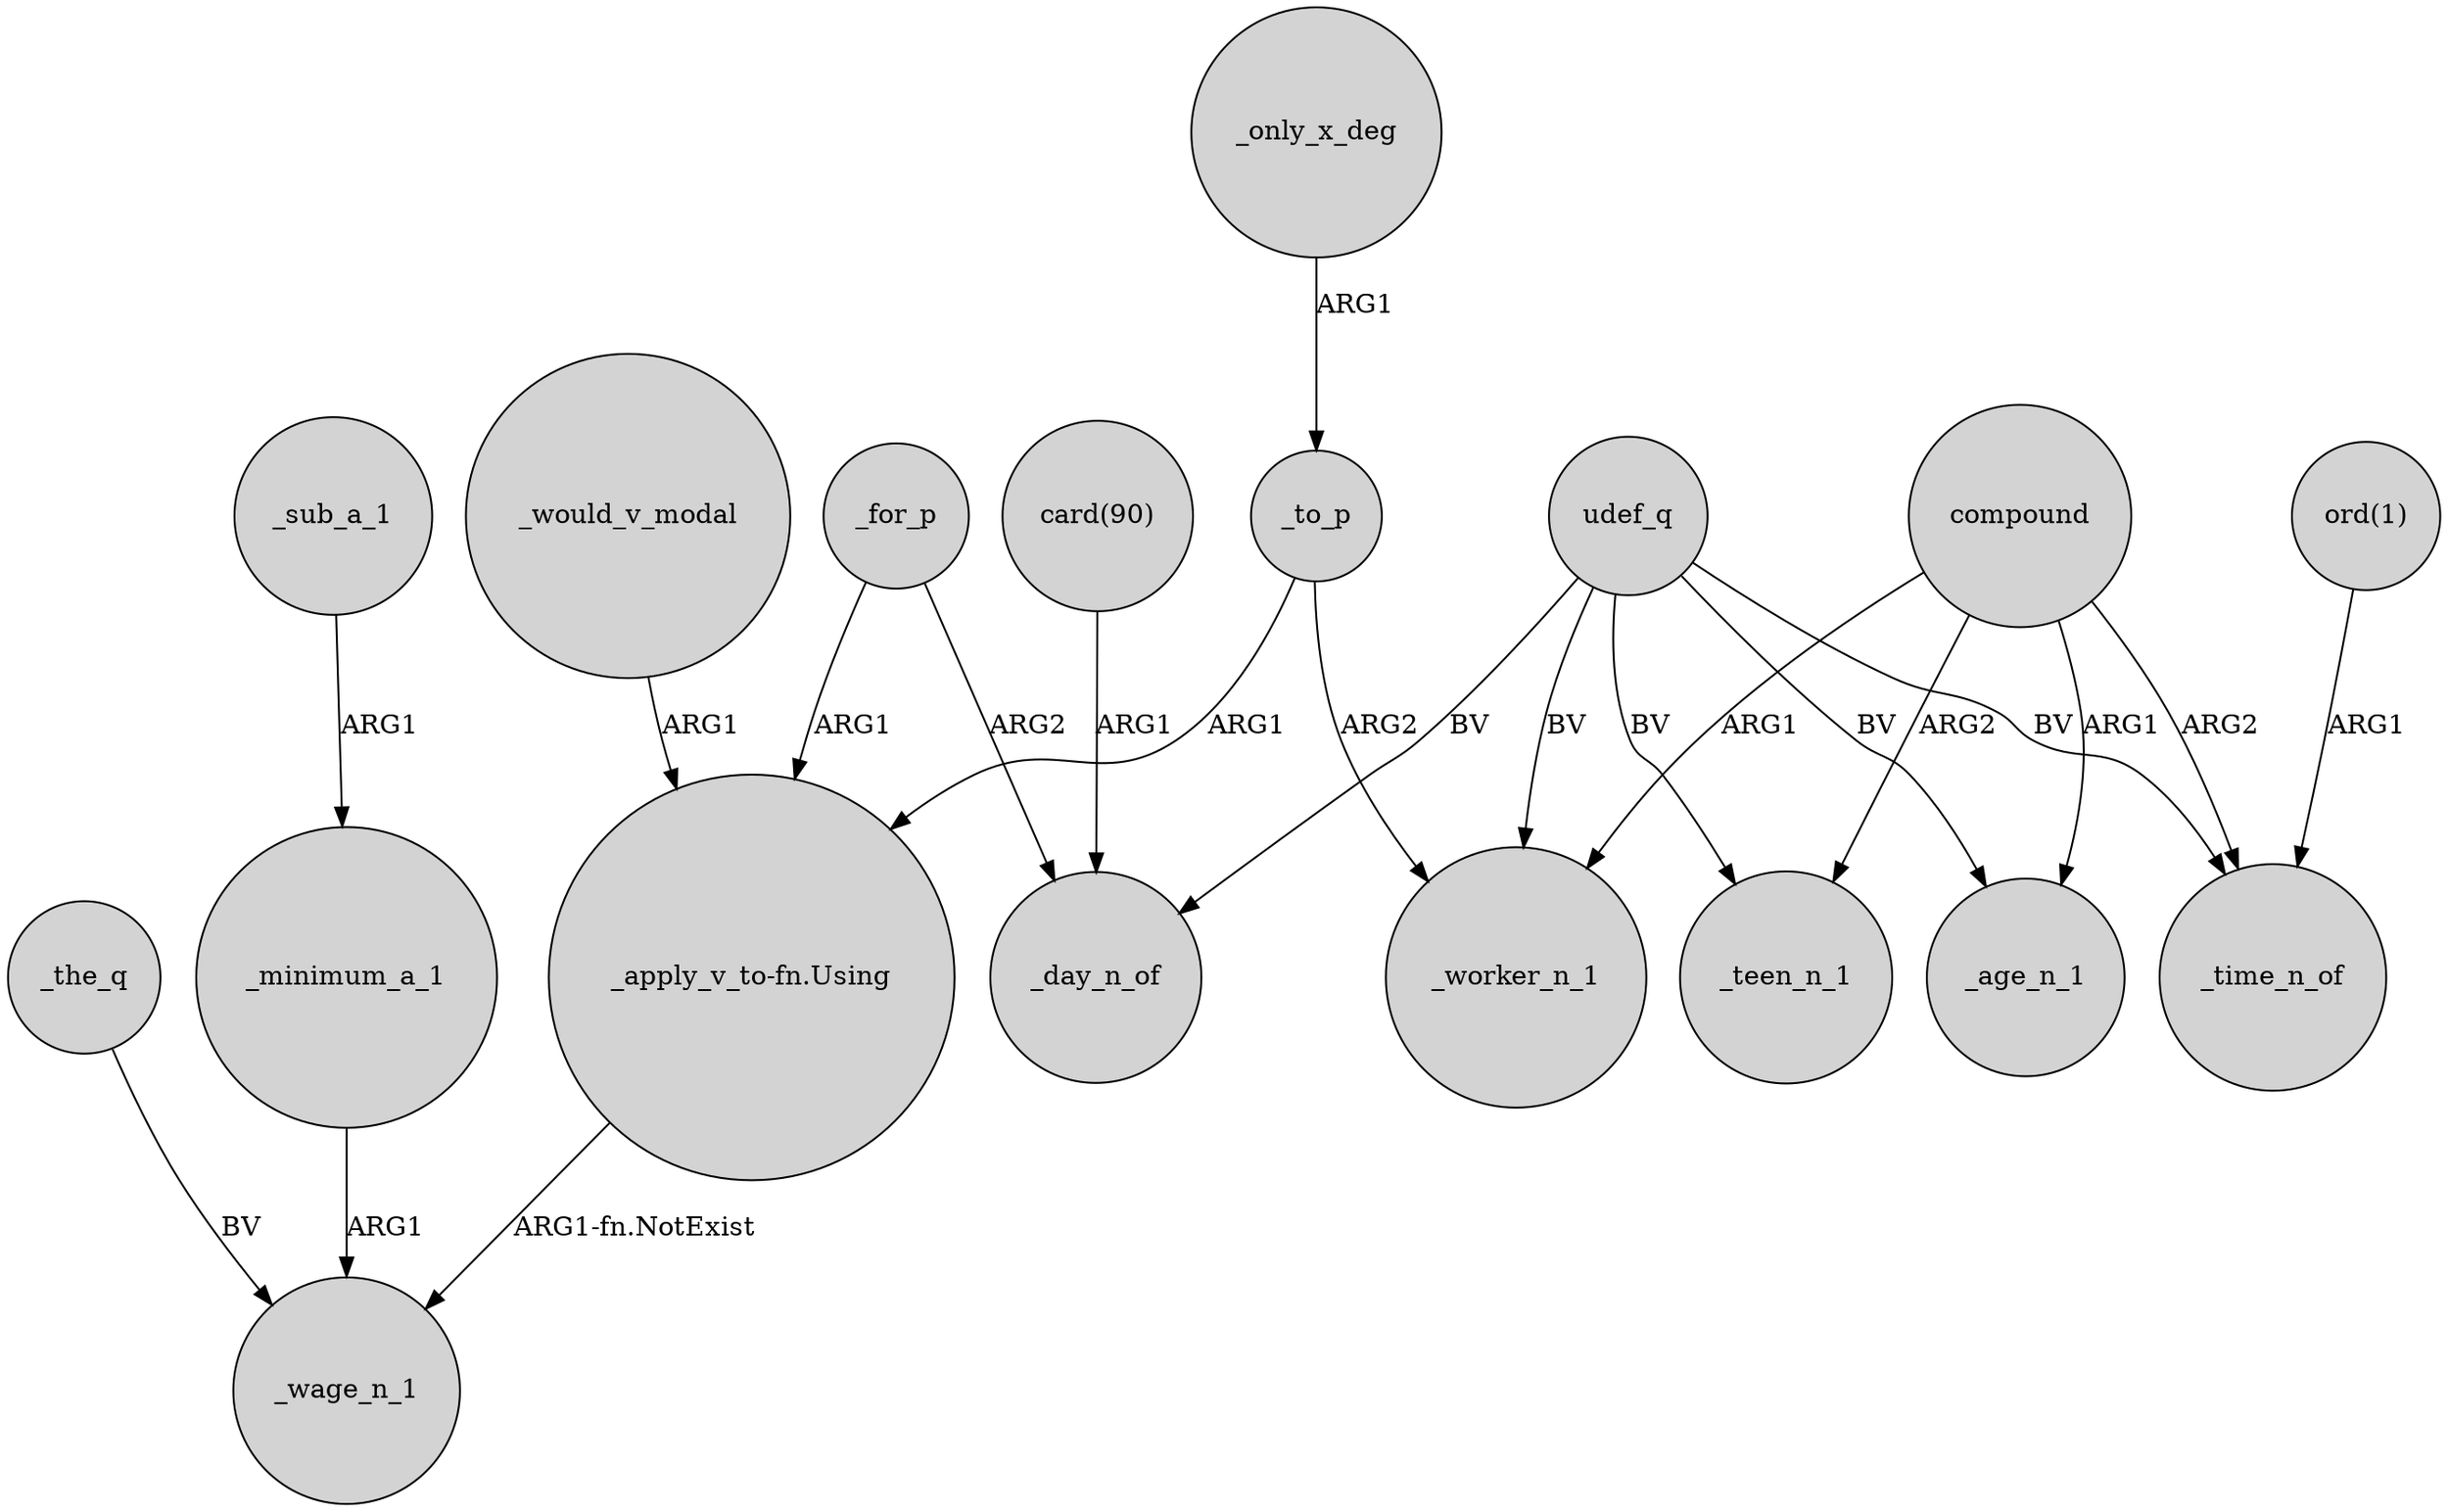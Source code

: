 digraph {
	node [shape=circle style=filled]
	_the_q -> _wage_n_1 [label=BV]
	_sub_a_1 -> _minimum_a_1 [label=ARG1]
	_to_p -> "_apply_v_to-fn.Using" [label=ARG1]
	"_apply_v_to-fn.Using" -> _wage_n_1 [label="ARG1-fn.NotExist"]
	udef_q -> _worker_n_1 [label=BV]
	_minimum_a_1 -> _wage_n_1 [label=ARG1]
	udef_q -> _day_n_of [label=BV]
	udef_q -> _teen_n_1 [label=BV]
	_would_v_modal -> "_apply_v_to-fn.Using" [label=ARG1]
	compound -> _age_n_1 [label=ARG1]
	_for_p -> "_apply_v_to-fn.Using" [label=ARG1]
	_for_p -> _day_n_of [label=ARG2]
	_only_x_deg -> _to_p [label=ARG1]
	compound -> _teen_n_1 [label=ARG2]
	udef_q -> _time_n_of [label=BV]
	"card(90)" -> _day_n_of [label=ARG1]
	compound -> _time_n_of [label=ARG2]
	udef_q -> _age_n_1 [label=BV]
	_to_p -> _worker_n_1 [label=ARG2]
	compound -> _worker_n_1 [label=ARG1]
	"ord(1)" -> _time_n_of [label=ARG1]
}
